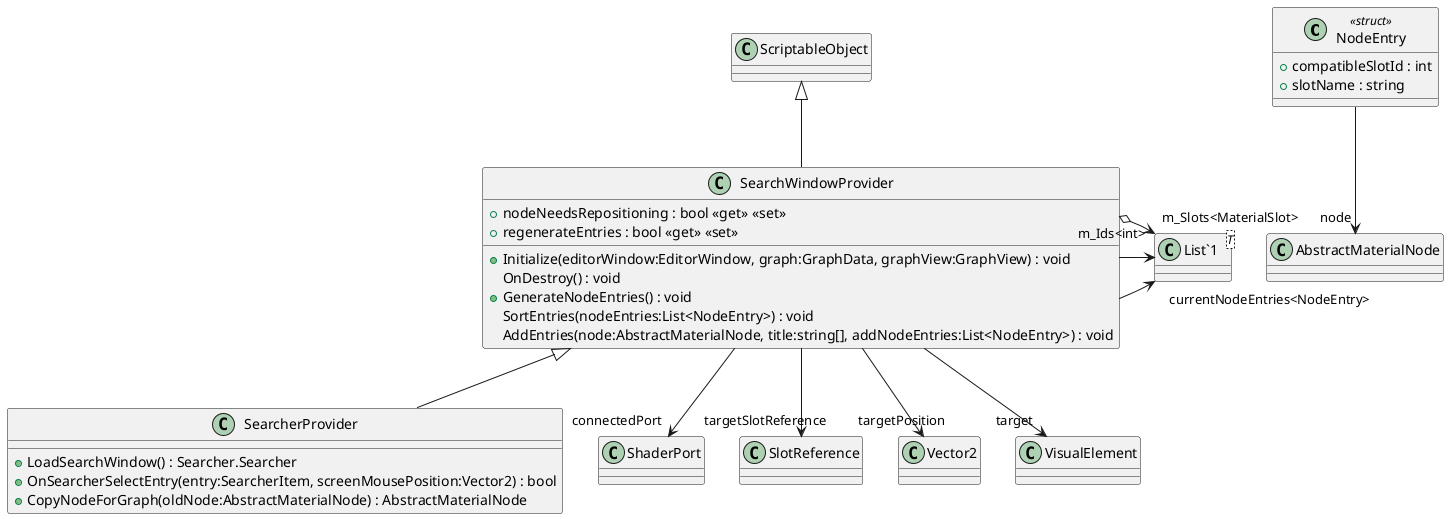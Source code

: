 @startuml
class NodeEntry <<struct>> {
    + compatibleSlotId : int
    + slotName : string
}
class SearchWindowProvider {
    + nodeNeedsRepositioning : bool <<get>> <<set>>
    + regenerateEntries : bool <<get>> <<set>>
    + Initialize(editorWindow:EditorWindow, graph:GraphData, graphView:GraphView) : void
    OnDestroy() : void
    + GenerateNodeEntries() : void
    SortEntries(nodeEntries:List<NodeEntry>) : void
    AddEntries(node:AbstractMaterialNode, title:string[], addNodeEntries:List<NodeEntry>) : void
}
class SearcherProvider {
    + LoadSearchWindow() : Searcher.Searcher
    + OnSearcherSelectEntry(entry:SearcherItem, screenMousePosition:Vector2) : bool
    + CopyNodeForGraph(oldNode:AbstractMaterialNode) : AbstractMaterialNode
}
class "List`1"<T> {
}
NodeEntry --> "node" AbstractMaterialNode
ScriptableObject <|-- SearchWindowProvider
SearchWindowProvider --> "currentNodeEntries<NodeEntry>" "List`1"
SearchWindowProvider --> "connectedPort" ShaderPort
SearchWindowProvider --> "targetSlotReference" SlotReference
SearchWindowProvider --> "targetPosition" Vector2
SearchWindowProvider --> "target" VisualElement
SearchWindowProvider --> "m_Ids<int>" "List`1"
SearchWindowProvider o-> "m_Slots<MaterialSlot>" "List`1"
SearchWindowProvider <|-- SearcherProvider
@enduml
